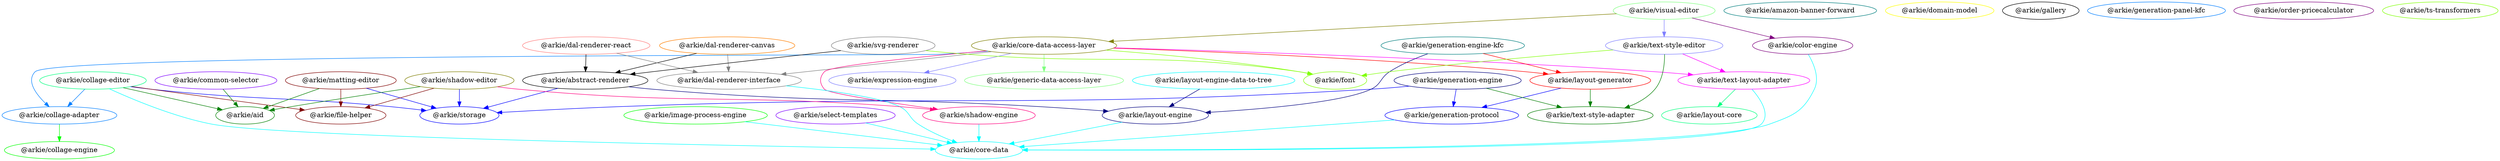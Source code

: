 // generated by package-dependency-graph
digraph {
  _arkie_abstract_renderer -> _arkie_layout_engine[color = "#00007f"]
  _arkie_abstract_renderer -> _arkie_storage[color = "#0000ff"]
  _arkie_collage_adapter -> _arkie_collage_engine[color = "#00ff00"]
  _arkie_collage_editor -> _arkie_aid[color = "#007f00"]
  _arkie_collage_editor -> _arkie_collage_adapter[color = "#007fff"]
  _arkie_collage_editor -> _arkie_core_data[color = "#00ffff"]
  _arkie_collage_editor -> _arkie_file_helper[color = "#7f0000"]
  _arkie_collage_editor -> _arkie_storage[color = "#0000ff"]
  _arkie_color_engine -> _arkie_core_data[color = "#00ffff"]
  _arkie_common_selector -> _arkie_aid[color = "#007f00"]
  _arkie_core_data_access_layer -> _arkie_collage_adapter[color = "#007fff"]
  _arkie_core_data_access_layer -> _arkie_dal_renderer_interface[color = "#7f7f7f"]
  _arkie_core_data_access_layer -> _arkie_expression_engine[color = "#7f7fff"]
  _arkie_core_data_access_layer -> _arkie_font[color = "#7fff00"]
  _arkie_core_data_access_layer -> _arkie_generic_data_access_layer[color = "#7fff7f"]
  _arkie_core_data_access_layer -> _arkie_layout_generator[color = "#ff0000"]
  _arkie_core_data_access_layer -> _arkie_shadow_engine[color = "#ff007f"]
  _arkie_core_data_access_layer -> _arkie_text_layout_adapter[color = "#ff00ff"]
  _arkie_dal_renderer_canvas -> _arkie_abstract_renderer[color = "#000000"]
  _arkie_dal_renderer_canvas -> _arkie_dal_renderer_interface[color = "#7f7f7f"]
  _arkie_dal_renderer_interface -> _arkie_core_data[color = "#00ffff"]
  _arkie_dal_renderer_react -> _arkie_abstract_renderer[color = "#000000"]
  _arkie_dal_renderer_react -> _arkie_dal_renderer_interface[color = "#7f7f7f"]
  _arkie_generation_engine -> _arkie_generation_protocol[color = "#0000ff"]
  _arkie_generation_engine -> _arkie_storage[color = "#0000ff"]
  _arkie_generation_engine -> _arkie_text_style_adapter[color = "#007f00"]
  _arkie_generation_engine_kfc -> _arkie_layout_engine[color = "#00007f"]
  _arkie_generation_engine_kfc -> _arkie_layout_generator[color = "#ff0000"]
  _arkie_generation_protocol -> _arkie_core_data[color = "#00ffff"]
  _arkie_image_process_engine -> _arkie_core_data[color = "#00ffff"]
  _arkie_layout_engine -> _arkie_core_data[color = "#00ffff"]
  _arkie_layout_engine_data_to_tree -> _arkie_layout_engine[color = "#00007f"]
  _arkie_layout_generator -> _arkie_generation_protocol[color = "#0000ff"]
  _arkie_layout_generator -> _arkie_text_style_adapter[color = "#007f00"]
  _arkie_matting_editor -> _arkie_aid[color = "#007f00"]
  _arkie_matting_editor -> _arkie_file_helper[color = "#7f0000"]
  _arkie_matting_editor -> _arkie_storage[color = "#0000ff"]
  _arkie_select_templates -> _arkie_core_data[color = "#00ffff"]
  _arkie_shadow_editor -> _arkie_aid[color = "#007f00"]
  _arkie_shadow_editor -> _arkie_file_helper[color = "#7f0000"]
  _arkie_shadow_editor -> _arkie_shadow_engine[color = "#ff007f"]
  _arkie_shadow_editor -> _arkie_storage[color = "#0000ff"]
  _arkie_shadow_engine -> _arkie_core_data[color = "#00ffff"]
  _arkie_svg_renderer -> _arkie_abstract_renderer[color = "#000000"]
  _arkie_svg_renderer -> _arkie_font[color = "#7fff00"]
  _arkie_text_layout_adapter -> _arkie_core_data[color = "#00ffff"]
  _arkie_text_layout_adapter -> _arkie_layout_core[color = "#00ff7f"]
  _arkie_text_style_editor -> _arkie_font[color = "#7fff00"]
  _arkie_text_style_editor -> _arkie_text_layout_adapter[color = "#ff00ff"]
  _arkie_text_style_editor -> _arkie_text_style_adapter[color = "#007f00"]
  _arkie_visual_editor -> _arkie_color_engine[color = "#7f007f"]
  _arkie_visual_editor -> _arkie_core_data_access_layer[color = "#7f7f00"]
  _arkie_visual_editor -> _arkie_text_style_editor[color = "#7f7fff"]

  _arkie_abstract_renderer[label = "@arkie/abstract-renderer", color = "#000000"]
  _arkie_layout_engine[label = "@arkie/layout-engine", color = "#00007f"]
  _arkie_storage[label = "@arkie/storage", color = "#0000ff"]
  _arkie_aid[label = "@arkie/aid", color = "#007f00"]
  _arkie_amazon_banner_forward[label = "@arkie/amazon-banner-forward", color = "#007f7f"]
  _arkie_collage_adapter[label = "@arkie/collage-adapter", color = "#007fff"]
  _arkie_collage_engine[label = "@arkie/collage-engine", color = "#00ff00"]
  _arkie_collage_editor[label = "@arkie/collage-editor", color = "#00ff7f"]
  _arkie_core_data[label = "@arkie/core-data", color = "#00ffff"]
  _arkie_file_helper[label = "@arkie/file-helper", color = "#7f0000"]
  _arkie_color_engine[label = "@arkie/color-engine", color = "#7f007f"]
  _arkie_common_selector[label = "@arkie/common-selector", color = "#7f00ff"]
  _arkie_core_data_access_layer[label = "@arkie/core-data-access-layer", color = "#7f7f00"]
  _arkie_dal_renderer_interface[label = "@arkie/dal-renderer-interface", color = "#7f7f7f"]
  _arkie_expression_engine[label = "@arkie/expression-engine", color = "#7f7fff"]
  _arkie_font[label = "@arkie/font", color = "#7fff00"]
  _arkie_generic_data_access_layer[label = "@arkie/generic-data-access-layer", color = "#7fff7f"]
  _arkie_layout_generator[label = "@arkie/layout-generator", color = "#ff0000"]
  _arkie_shadow_engine[label = "@arkie/shadow-engine", color = "#ff007f"]
  _arkie_text_layout_adapter[label = "@arkie/text-layout-adapter", color = "#ff00ff"]
  _arkie_dal_renderer_canvas[label = "@arkie/dal-renderer-canvas", color = "#ff7f00"]
  _arkie_dal_renderer_react[label = "@arkie/dal-renderer-react", color = "#ff7f7f"]
  _arkie_domain_model[label = "@arkie/domain-model", color = "#ffff00"]
  _arkie_gallery[label = "@arkie/gallery", color = "#000000"]
  _arkie_generation_engine[label = "@arkie/generation-engine", color = "#00007f"]
  _arkie_generation_protocol[label = "@arkie/generation-protocol", color = "#0000ff"]
  _arkie_text_style_adapter[label = "@arkie/text-style-adapter", color = "#007f00"]
  _arkie_generation_engine_kfc[label = "@arkie/generation-engine-kfc", color = "#007f7f"]
  _arkie_generation_panel_kfc[label = "@arkie/generation-panel-kfc", color = "#007fff"]
  _arkie_image_process_engine[label = "@arkie/image-process-engine", color = "#00ff00"]
  _arkie_layout_core[label = "@arkie/layout-core", color = "#00ff7f"]
  _arkie_layout_engine_data_to_tree[label = "@arkie/layout-engine-data-to-tree", color = "#00ffff"]
  _arkie_matting_editor[label = "@arkie/matting-editor", color = "#7f0000"]
  _arkie_order_pricecalculator[label = "@arkie/order-pricecalculator", color = "#7f007f"]
  _arkie_select_templates[label = "@arkie/select-templates", color = "#7f00ff"]
  _arkie_shadow_editor[label = "@arkie/shadow-editor", color = "#7f7f00"]
  _arkie_svg_renderer[label = "@arkie/svg-renderer", color = "#7f7f7f"]
  _arkie_text_style_editor[label = "@arkie/text-style-editor", color = "#7f7fff"]
  _arkie_ts_transformers[label = "@arkie/ts-transformers", color = "#7fff00"]
  _arkie_visual_editor[label = "@arkie/visual-editor", color = "#7fff7f"]
}
